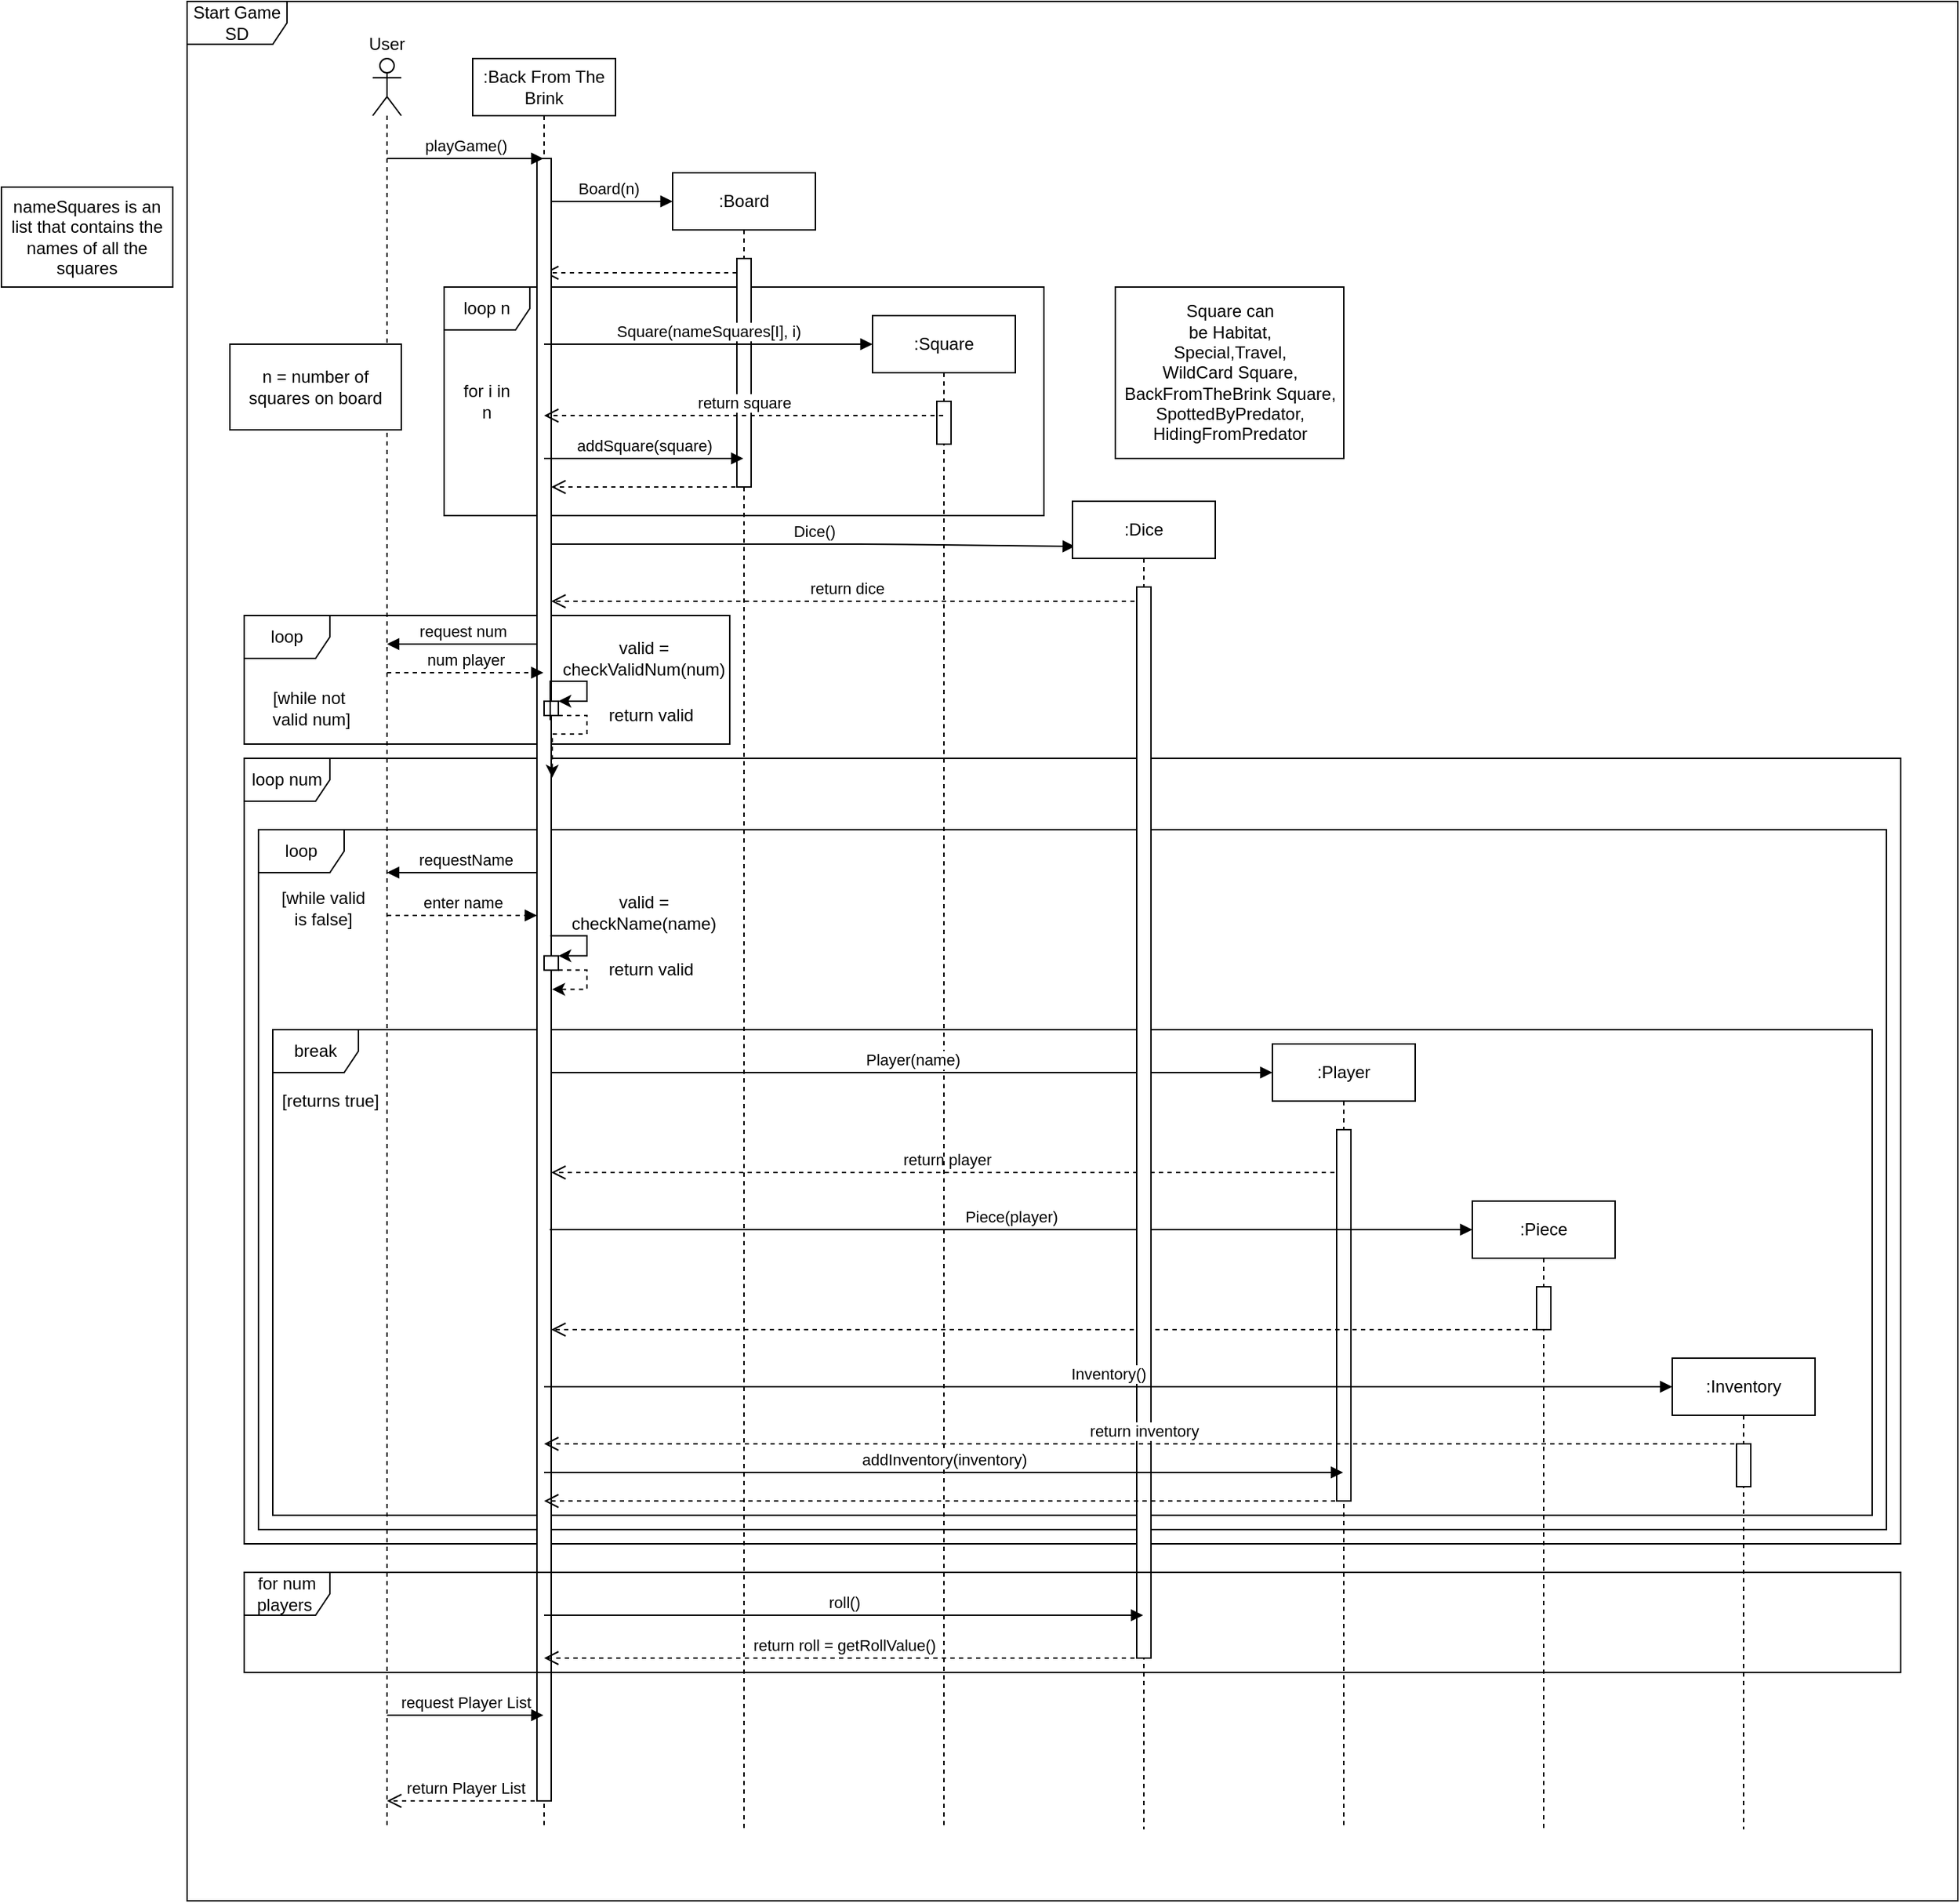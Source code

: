 <mxfile version="13.10.7" type="device"><diagram id="G4HmESQTzpHWLFLgAaE-" name="Page-1"><mxGraphModel dx="2554" dy="947" grid="1" gridSize="10" guides="1" tooltips="1" connect="1" arrows="1" fold="1" page="1" pageScale="1" pageWidth="827" pageHeight="1169" math="0" shadow="0"><root><mxCell id="0"/><mxCell id="1" parent="0"/><mxCell id="XjFpFOUz0O3G0IJD6dk8-18" value="loop n" style="shape=umlFrame;whiteSpace=wrap;html=1;" parent="1" vertex="1"><mxGeometry x="220" y="200" width="420" height="160" as="geometry"/></mxCell><mxCell id="j199UC3N-cG8pIH6lZQa-1" value="Start Game SD" style="shape=umlFrame;whiteSpace=wrap;html=1;width=70;height=30;" parent="1" vertex="1"><mxGeometry x="40" width="1240" height="1330" as="geometry"/></mxCell><mxCell id="XjFpFOUz0O3G0IJD6dk8-43" value="loop num" style="shape=umlFrame;whiteSpace=wrap;html=1;" parent="1" vertex="1"><mxGeometry x="80" y="530" width="1160" height="550" as="geometry"/></mxCell><mxCell id="XjFpFOUz0O3G0IJD6dk8-44" value="loop" style="shape=umlFrame;whiteSpace=wrap;html=1;" parent="1" vertex="1"><mxGeometry x="90" y="580" width="1140" height="490" as="geometry"/></mxCell><mxCell id="XjFpFOUz0O3G0IJD6dk8-47" value="break" style="shape=umlFrame;whiteSpace=wrap;html=1;" parent="1" vertex="1"><mxGeometry x="100" y="720" width="1120" height="340" as="geometry"/></mxCell><mxCell id="XjFpFOUz0O3G0IJD6dk8-41" value="return player" style="html=1;verticalAlign=bottom;endArrow=open;endSize=8;dashed=1;" parent="1" source="XjFpFOUz0O3G0IJD6dk8-37" edge="1"><mxGeometry relative="1" as="geometry"><mxPoint x="705" y="820" as="sourcePoint"/><mxPoint x="295" y="820" as="targetPoint"/></mxGeometry></mxCell><mxCell id="j199UC3N-cG8pIH6lZQa-17" value="loop" style="shape=umlFrame;whiteSpace=wrap;html=1;" parent="1" vertex="1"><mxGeometry x="80" y="430" width="340" height="90" as="geometry"/></mxCell><mxCell id="XjFpFOUz0O3G0IJD6dk8-13" value="Board(n)" style="html=1;verticalAlign=bottom;endArrow=block;" parent="1" source="XjFpFOUz0O3G0IJD6dk8-4" edge="1"><mxGeometry width="80" relative="1" as="geometry"><mxPoint x="370" y="280" as="sourcePoint"/><mxPoint x="380" y="140" as="targetPoint"/><Array as="points"><mxPoint x="360" y="140"/></Array></mxGeometry></mxCell><mxCell id="XjFpFOUz0O3G0IJD6dk8-42" value="return Player List" style="html=1;verticalAlign=bottom;endArrow=open;dashed=1;endSize=8;" parent="1" edge="1" target="XjFpFOUz0O3G0IJD6dk8-3" source="XjFpFOUz0O3G0IJD6dk8-4"><mxGeometry relative="1" as="geometry"><mxPoint x="290.18" y="1180" as="sourcePoint"/><mxPoint x="180.004" y="1180" as="targetPoint"/><Array as="points"><mxPoint x="261" y="1260"/></Array></mxGeometry></mxCell><mxCell id="XjFpFOUz0O3G0IJD6dk8-32" value="requestName" style="html=1;verticalAlign=bottom;endArrow=block;exitX=0.5;exitY=0.63;exitDx=0;exitDy=0;exitPerimeter=0;" parent="1" edge="1"><mxGeometry width="80" relative="1" as="geometry"><mxPoint x="290.68" y="610.0" as="sourcePoint"/><mxPoint x="180.004" y="610.0" as="targetPoint"/></mxGeometry></mxCell><mxCell id="XjFpFOUz0O3G0IJD6dk8-14" value="" style="html=1;verticalAlign=bottom;endArrow=open;dashed=1;endSize=8;" parent="1" source="XjFpFOUz0O3G0IJD6dk8-15" target="XjFpFOUz0O3G0IJD6dk8-4" edge="1"><mxGeometry relative="1" as="geometry"><mxPoint x="440" y="200" as="sourcePoint"/><mxPoint x="296" y="200" as="targetPoint"/><Array as="points"><mxPoint x="410" y="190"/><mxPoint x="360" y="190"/></Array></mxGeometry></mxCell><mxCell id="XjFpFOUz0O3G0IJD6dk8-3" value="" style="shape=umlLifeline;participant=umlActor;perimeter=lifelinePerimeter;whiteSpace=wrap;html=1;container=1;collapsible=0;recursiveResize=0;verticalAlign=top;spacingTop=36;outlineConnect=0;" parent="1" vertex="1"><mxGeometry x="170" y="40" width="20" height="1240" as="geometry"/></mxCell><mxCell id="XjFpFOUz0O3G0IJD6dk8-4" value=":Back From The Brink" style="shape=umlLifeline;perimeter=lifelinePerimeter;whiteSpace=wrap;html=1;container=1;collapsible=0;recursiveResize=0;outlineConnect=0;" parent="1" vertex="1"><mxGeometry x="240" y="40" width="100" height="1240" as="geometry"/></mxCell><mxCell id="XjFpFOUz0O3G0IJD6dk8-39" value="" style="html=1;points=[];perimeter=orthogonalPerimeter;" parent="XjFpFOUz0O3G0IJD6dk8-4" vertex="1"><mxGeometry x="45" y="70" width="10" height="1150" as="geometry"/></mxCell><mxCell id="XjFpFOUz0O3G0IJD6dk8-5" value=":Board" style="shape=umlLifeline;perimeter=lifelinePerimeter;whiteSpace=wrap;html=1;container=1;collapsible=0;recursiveResize=0;outlineConnect=0;" parent="1" vertex="1"><mxGeometry x="380" y="120" width="100" height="1160" as="geometry"/></mxCell><mxCell id="XjFpFOUz0O3G0IJD6dk8-15" value="" style="html=1;points=[];perimeter=orthogonalPerimeter;" parent="XjFpFOUz0O3G0IJD6dk8-5" vertex="1"><mxGeometry x="45" y="60" width="10" height="160" as="geometry"/></mxCell><mxCell id="XjFpFOUz0O3G0IJD6dk8-7" value="playGame()" style="html=1;verticalAlign=bottom;endArrow=block;" parent="1" source="XjFpFOUz0O3G0IJD6dk8-3" target="XjFpFOUz0O3G0IJD6dk8-4" edge="1"><mxGeometry width="80" relative="1" as="geometry"><mxPoint x="370" y="280" as="sourcePoint"/><mxPoint x="450" y="280" as="targetPoint"/><Array as="points"><mxPoint x="210" y="110"/></Array></mxGeometry></mxCell><mxCell id="XjFpFOUz0O3G0IJD6dk8-11" value="User" style="text;html=1;strokeColor=none;fillColor=none;align=center;verticalAlign=middle;whiteSpace=wrap;rounded=0;" parent="1" vertex="1"><mxGeometry x="160" y="20" width="40" height="20" as="geometry"/></mxCell><mxCell id="XjFpFOUz0O3G0IJD6dk8-19" value="for i in n" style="text;html=1;strokeColor=none;fillColor=none;align=center;verticalAlign=middle;whiteSpace=wrap;rounded=0;" parent="1" vertex="1"><mxGeometry x="230" y="270" width="40" height="20" as="geometry"/></mxCell><mxCell id="XjFpFOUz0O3G0IJD6dk8-20" value=":Square" style="shape=umlLifeline;perimeter=lifelinePerimeter;whiteSpace=wrap;html=1;container=1;collapsible=0;recursiveResize=0;outlineConnect=0;" parent="1" vertex="1"><mxGeometry x="520" y="220" width="100" height="1060" as="geometry"/></mxCell><mxCell id="XjFpFOUz0O3G0IJD6dk8-23" value="" style="html=1;points=[];perimeter=orthogonalPerimeter;" parent="XjFpFOUz0O3G0IJD6dk8-20" vertex="1"><mxGeometry x="45" y="60" width="10" height="30" as="geometry"/></mxCell><mxCell id="XjFpFOUz0O3G0IJD6dk8-25" value="" style="html=1;verticalAlign=bottom;endArrow=open;dashed=1;endSize=8;" parent="1" edge="1"><mxGeometry relative="1" as="geometry"><mxPoint x="430" y="340" as="sourcePoint"/><mxPoint x="295" y="340" as="targetPoint"/><Array as="points"><mxPoint x="375" y="340"/></Array></mxGeometry></mxCell><mxCell id="XjFpFOUz0O3G0IJD6dk8-27" value="num player" style="html=1;verticalAlign=bottom;endArrow=block;dashed=1;" parent="1" source="XjFpFOUz0O3G0IJD6dk8-3" target="XjFpFOUz0O3G0IJD6dk8-4" edge="1"><mxGeometry width="80" relative="1" as="geometry"><mxPoint x="180" y="490" as="sourcePoint"/><mxPoint x="286" y="489" as="targetPoint"/><Array as="points"><mxPoint x="250" y="470"/></Array></mxGeometry></mxCell><mxCell id="XjFpFOUz0O3G0IJD6dk8-33" value="enter name" style="html=1;verticalAlign=bottom;endArrow=block;dashed=1;" parent="1" target="XjFpFOUz0O3G0IJD6dk8-39" edge="1"><mxGeometry width="80" relative="1" as="geometry"><mxPoint x="180" y="640" as="sourcePoint"/><mxPoint x="280" y="640" as="targetPoint"/></mxGeometry></mxCell><mxCell id="XjFpFOUz0O3G0IJD6dk8-36" value="Player(name)" style="html=1;verticalAlign=bottom;endArrow=block;" parent="1" edge="1"><mxGeometry width="80" relative="1" as="geometry"><mxPoint x="295" y="750" as="sourcePoint"/><mxPoint x="800" y="750" as="targetPoint"/></mxGeometry></mxCell><mxCell id="XjFpFOUz0O3G0IJD6dk8-37" value=":Player" style="shape=umlLifeline;perimeter=lifelinePerimeter;whiteSpace=wrap;html=1;container=1;collapsible=0;recursiveResize=0;outlineConnect=0;" parent="1" vertex="1"><mxGeometry x="800" y="730" width="100" height="550" as="geometry"/></mxCell><mxCell id="XjFpFOUz0O3G0IJD6dk8-38" value="" style="html=1;points=[];perimeter=orthogonalPerimeter;" parent="XjFpFOUz0O3G0IJD6dk8-37" vertex="1"><mxGeometry x="45" y="60" width="10" height="260" as="geometry"/></mxCell><mxCell id="XjFpFOUz0O3G0IJD6dk8-45" value="[while valid &lt;br&gt;is false]" style="text;html=1;align=center;verticalAlign=middle;resizable=0;points=[];autosize=1;" parent="1" vertex="1"><mxGeometry x="90" y="610" width="90" height="50" as="geometry"/></mxCell><mxCell id="XjFpFOUz0O3G0IJD6dk8-48" value="[returns true]" style="text;html=1;align=center;verticalAlign=middle;resizable=0;points=[];autosize=1;" parent="1" vertex="1"><mxGeometry x="100" y="760" width="80" height="20" as="geometry"/></mxCell><mxCell id="j199UC3N-cG8pIH6lZQa-8" value="Dice()" style="html=1;verticalAlign=bottom;endArrow=block;entryX=0.017;entryY=0.034;entryDx=0;entryDy=0;entryPerimeter=0;" parent="1" source="XjFpFOUz0O3G0IJD6dk8-39" target="j199UC3N-cG8pIH6lZQa-2" edge="1"><mxGeometry width="80" relative="1" as="geometry"><mxPoint x="580" y="390" as="sourcePoint"/><mxPoint x="660" y="390" as="targetPoint"/><Array as="points"><mxPoint x="520" y="380"/></Array></mxGeometry></mxCell><mxCell id="j199UC3N-cG8pIH6lZQa-9" value="return dice" style="html=1;verticalAlign=bottom;endArrow=open;dashed=1;endSize=8;" parent="1" source="j199UC3N-cG8pIH6lZQa-2" target="XjFpFOUz0O3G0IJD6dk8-39" edge="1"><mxGeometry relative="1" as="geometry"><mxPoint x="432.5" y="450" as="sourcePoint"/><mxPoint x="297.5" y="450" as="targetPoint"/><Array as="points"><mxPoint x="550" y="420"/></Array></mxGeometry></mxCell><mxCell id="j199UC3N-cG8pIH6lZQa-10" value=":Piece" style="shape=umlLifeline;perimeter=lifelinePerimeter;whiteSpace=wrap;html=1;container=1;collapsible=0;recursiveResize=0;outlineConnect=0;" parent="1" vertex="1"><mxGeometry x="940" y="840" width="100" height="440" as="geometry"/></mxCell><mxCell id="j199UC3N-cG8pIH6lZQa-12" value="" style="html=1;points=[];perimeter=orthogonalPerimeter;" parent="j199UC3N-cG8pIH6lZQa-10" vertex="1"><mxGeometry x="45" y="60" width="10" height="30" as="geometry"/></mxCell><mxCell id="j199UC3N-cG8pIH6lZQa-11" value="Piece(player)" style="html=1;verticalAlign=bottom;endArrow=block;" parent="1" edge="1"><mxGeometry width="80" relative="1" as="geometry"><mxPoint x="294" y="860" as="sourcePoint"/><mxPoint x="940" y="860" as="targetPoint"/></mxGeometry></mxCell><mxCell id="j199UC3N-cG8pIH6lZQa-13" value="" style="html=1;verticalAlign=bottom;endArrow=open;endSize=8;dashed=1;" parent="1" source="j199UC3N-cG8pIH6lZQa-12" edge="1"><mxGeometry relative="1" as="geometry"><mxPoint x="849.5" y="930" as="sourcePoint"/><mxPoint x="295" y="930" as="targetPoint"/></mxGeometry></mxCell><mxCell id="j199UC3N-cG8pIH6lZQa-16" value="request num" style="html=1;verticalAlign=bottom;endArrow=block;" parent="1" target="XjFpFOUz0O3G0IJD6dk8-3" edge="1"><mxGeometry width="80" relative="1" as="geometry"><mxPoint x="285" y="450" as="sourcePoint"/><mxPoint x="299.5" y="490" as="targetPoint"/><Array as="points"><mxPoint x="270" y="450"/></Array></mxGeometry></mxCell><mxCell id="j199UC3N-cG8pIH6lZQa-18" value="[while not&lt;br&gt;&amp;nbsp;valid num]" style="text;html=1;align=center;verticalAlign=middle;resizable=0;points=[];autosize=1;" parent="1" vertex="1"><mxGeometry x="90" y="480" width="70" height="30" as="geometry"/></mxCell><mxCell id="j199UC3N-cG8pIH6lZQa-22" value="valid = checkValidNum(num)" style="text;html=1;strokeColor=none;fillColor=none;align=center;verticalAlign=middle;whiteSpace=wrap;rounded=0;" parent="1" vertex="1"><mxGeometry x="340" y="450" width="40" height="20" as="geometry"/></mxCell><mxCell id="j199UC3N-cG8pIH6lZQa-2" value=":Dice" style="shape=umlLifeline;perimeter=lifelinePerimeter;whiteSpace=wrap;html=1;container=1;collapsible=0;recursiveResize=0;outlineConnect=0;" parent="1" vertex="1"><mxGeometry x="660" y="350" width="100" height="930" as="geometry"/></mxCell><mxCell id="j199UC3N-cG8pIH6lZQa-6" value="" style="html=1;points=[];perimeter=orthogonalPerimeter;" parent="j199UC3N-cG8pIH6lZQa-2" vertex="1"><mxGeometry x="45" y="60" width="10" height="750" as="geometry"/></mxCell><mxCell id="TxVGsGsQsq2__FSiZ8od-1" value=":Inventory" style="shape=umlLifeline;perimeter=lifelinePerimeter;whiteSpace=wrap;html=1;container=1;collapsible=0;recursiveResize=0;outlineConnect=0;" parent="1" vertex="1"><mxGeometry x="1080" y="950" width="100" height="330" as="geometry"/></mxCell><mxCell id="TxVGsGsQsq2__FSiZ8od-2" value="" style="html=1;points=[];perimeter=orthogonalPerimeter;" parent="TxVGsGsQsq2__FSiZ8od-1" vertex="1"><mxGeometry x="45" y="60" width="10" height="30" as="geometry"/></mxCell><mxCell id="TxVGsGsQsq2__FSiZ8od-3" value="Inventory()" style="html=1;verticalAlign=bottom;endArrow=block;" parent="1" source="XjFpFOUz0O3G0IJD6dk8-4" edge="1"><mxGeometry width="80" relative="1" as="geometry"><mxPoint x="434" y="970" as="sourcePoint"/><mxPoint x="1080" y="970" as="targetPoint"/></mxGeometry></mxCell><mxCell id="TxVGsGsQsq2__FSiZ8od-4" value="return inventory" style="html=1;verticalAlign=bottom;endArrow=open;endSize=8;dashed=1;" parent="1" source="TxVGsGsQsq2__FSiZ8od-1" target="XjFpFOUz0O3G0IJD6dk8-4" edge="1"><mxGeometry relative="1" as="geometry"><mxPoint x="1130" y="1040" as="sourcePoint"/><mxPoint x="850" y="1040" as="targetPoint"/><Array as="points"><mxPoint x="990" y="1010"/></Array></mxGeometry></mxCell><mxCell id="TxVGsGsQsq2__FSiZ8od-5" value="" style="html=1;verticalAlign=bottom;endArrow=open;endSize=8;dashed=1;" parent="1" target="XjFpFOUz0O3G0IJD6dk8-4" edge="1"><mxGeometry relative="1" as="geometry"><mxPoint x="850" y="1050" as="sourcePoint"/><mxPoint x="570" y="1050" as="targetPoint"/></mxGeometry></mxCell><mxCell id="OqYefLpBPD6iz85sGEel-3" value="request Player List" style="html=1;verticalAlign=bottom;endArrow=block;" parent="1" source="XjFpFOUz0O3G0IJD6dk8-3" target="XjFpFOUz0O3G0IJD6dk8-4" edge="1"><mxGeometry width="80" relative="1" as="geometry"><mxPoint x="490" y="1130" as="sourcePoint"/><mxPoint x="570" y="1130" as="targetPoint"/><Array as="points"><mxPoint x="250" y="1200"/></Array></mxGeometry></mxCell><mxCell id="HGq6jRHwzlDD1spIpZ0g-1" value="return square" style="html=1;verticalAlign=bottom;endArrow=open;dashed=1;endSize=8;" parent="1" source="XjFpFOUz0O3G0IJD6dk8-20" target="XjFpFOUz0O3G0IJD6dk8-4" edge="1"><mxGeometry relative="1" as="geometry"><mxPoint x="510" y="320" as="sourcePoint"/><mxPoint x="300" y="290" as="targetPoint"/><Array as="points"><mxPoint x="440" y="290"/></Array></mxGeometry></mxCell><mxCell id="HGq6jRHwzlDD1spIpZ0g-2" value="addSquare(square)" style="html=1;verticalAlign=bottom;endArrow=block;" parent="1" source="XjFpFOUz0O3G0IJD6dk8-4" target="XjFpFOUz0O3G0IJD6dk8-5" edge="1"><mxGeometry width="80" relative="1" as="geometry"><mxPoint x="430" y="260" as="sourcePoint"/><mxPoint x="510" y="260" as="targetPoint"/><Array as="points"><mxPoint x="360" y="320"/><mxPoint x="420" y="320"/></Array></mxGeometry></mxCell><mxCell id="HGq6jRHwzlDD1spIpZ0g-4" value="addInventory(inventory)" style="html=1;verticalAlign=bottom;endArrow=block;" parent="1" source="XjFpFOUz0O3G0IJD6dk8-4" target="XjFpFOUz0O3G0IJD6dk8-37" edge="1"><mxGeometry width="80" relative="1" as="geometry"><mxPoint x="650" y="1010" as="sourcePoint"/><mxPoint x="730" y="1010" as="targetPoint"/><Array as="points"><mxPoint x="580" y="1030"/></Array></mxGeometry></mxCell><mxCell id="HGq6jRHwzlDD1spIpZ0g-7" style="edgeStyle=orthogonalEdgeStyle;rounded=0;orthogonalLoop=1;jettySize=auto;html=1;exitX=1;exitY=1;exitDx=0;exitDy=0;entryX=1.069;entryY=0.377;entryDx=0;entryDy=0;entryPerimeter=0;dashed=1;" parent="1" source="HGq6jRHwzlDD1spIpZ0g-5" target="XjFpFOUz0O3G0IJD6dk8-39" edge="1"><mxGeometry relative="1" as="geometry"><Array as="points"><mxPoint x="320" y="500"/><mxPoint x="320" y="513"/></Array></mxGeometry></mxCell><mxCell id="HGq6jRHwzlDD1spIpZ0g-5" value="" style="rounded=0;whiteSpace=wrap;html=1;" parent="1" vertex="1"><mxGeometry x="290" y="490" width="10" height="10" as="geometry"/></mxCell><mxCell id="HGq6jRHwzlDD1spIpZ0g-6" value="" style="endArrow=classic;html=1;exitX=0.931;exitY=0.342;exitDx=0;exitDy=0;exitPerimeter=0;entryX=1;entryY=0;entryDx=0;entryDy=0;edgeStyle=orthogonalEdgeStyle;rounded=0;" parent="1" source="XjFpFOUz0O3G0IJD6dk8-39" target="HGq6jRHwzlDD1spIpZ0g-5" edge="1"><mxGeometry width="50" height="50" relative="1" as="geometry"><mxPoint x="350" y="510" as="sourcePoint"/><mxPoint x="400" y="460" as="targetPoint"/><Array as="points"><mxPoint x="320" y="476"/><mxPoint x="320" y="490"/></Array></mxGeometry></mxCell><mxCell id="HGq6jRHwzlDD1spIpZ0g-8" value="return valid" style="text;html=1;strokeColor=none;fillColor=none;align=center;verticalAlign=middle;whiteSpace=wrap;rounded=0;" parent="1" vertex="1"><mxGeometry x="330" y="490" width="70" height="20" as="geometry"/></mxCell><mxCell id="HGq6jRHwzlDD1spIpZ0g-17" value="valid = checkName(name)" style="text;html=1;strokeColor=none;fillColor=none;align=center;verticalAlign=middle;whiteSpace=wrap;rounded=0;" parent="1" vertex="1"><mxGeometry x="340" y="628.3" width="40" height="20" as="geometry"/></mxCell><mxCell id="HGq6jRHwzlDD1spIpZ0g-18" style="edgeStyle=orthogonalEdgeStyle;rounded=0;orthogonalLoop=1;jettySize=auto;html=1;exitX=1;exitY=1;exitDx=0;exitDy=0;entryX=1.069;entryY=0.377;entryDx=0;entryDy=0;entryPerimeter=0;dashed=1;" parent="1" source="HGq6jRHwzlDD1spIpZ0g-19" edge="1"><mxGeometry relative="1" as="geometry"><mxPoint x="295.69" y="691.69" as="targetPoint"/><Array as="points"><mxPoint x="320" y="678.3"/><mxPoint x="320" y="691.3"/></Array></mxGeometry></mxCell><mxCell id="HGq6jRHwzlDD1spIpZ0g-19" value="" style="rounded=0;whiteSpace=wrap;html=1;" parent="1" vertex="1"><mxGeometry x="290" y="668.3" width="10" height="10" as="geometry"/></mxCell><mxCell id="HGq6jRHwzlDD1spIpZ0g-20" value="" style="endArrow=classic;html=1;exitX=0.931;exitY=0.342;exitDx=0;exitDy=0;exitPerimeter=0;entryX=1;entryY=0;entryDx=0;entryDy=0;edgeStyle=orthogonalEdgeStyle;rounded=0;" parent="1" target="HGq6jRHwzlDD1spIpZ0g-19" edge="1"><mxGeometry width="50" height="50" relative="1" as="geometry"><mxPoint x="294.31" y="654.24" as="sourcePoint"/><mxPoint x="400" y="638.3" as="targetPoint"/><Array as="points"><mxPoint x="320" y="654.3"/><mxPoint x="320" y="668.3"/></Array></mxGeometry></mxCell><mxCell id="HGq6jRHwzlDD1spIpZ0g-21" value="return valid" style="text;html=1;strokeColor=none;fillColor=none;align=center;verticalAlign=middle;whiteSpace=wrap;rounded=0;" parent="1" vertex="1"><mxGeometry x="330" y="668.3" width="70" height="20" as="geometry"/></mxCell><mxCell id="XjFpFOUz0O3G0IJD6dk8-22" value="Square(nameSquares[I], i)" style="html=1;verticalAlign=bottom;endArrow=block;" parent="1" source="XjFpFOUz0O3G0IJD6dk8-4" edge="1"><mxGeometry width="80" relative="1" as="geometry"><mxPoint x="370" y="270" as="sourcePoint"/><mxPoint x="520" y="240" as="targetPoint"/><Array as="points"><mxPoint x="370" y="240"/></Array></mxGeometry></mxCell><mxCell id="0elEi8pwtI8lcpCAjIKG-2" value="" style="rounded=0;whiteSpace=wrap;html=1;" parent="1" vertex="1"><mxGeometry x="690" y="200" width="160" height="120" as="geometry"/></mxCell><mxCell id="0elEi8pwtI8lcpCAjIKG-1" value="Square can &lt;br&gt;be Habitat,&lt;br&gt;Special,Travel,&lt;br&gt;WildCard Square,&lt;br&gt;BackFromTheBrink Square,&lt;br&gt;SpottedByPredator, &lt;br&gt;HidingFromPredator" style="text;html=1;align=center;verticalAlign=middle;resizable=0;points=[];autosize=1;" parent="1" vertex="1"><mxGeometry x="690" y="210" width="160" height="100" as="geometry"/></mxCell><mxCell id="hH4fJHUQKkU-GdnOPuQK-1" value="nameSquares is an list that contains the names of all the squares" style="rounded=0;whiteSpace=wrap;html=1;" parent="1" vertex="1"><mxGeometry x="-90" y="130" width="120" height="70" as="geometry"/></mxCell><mxCell id="H3FR7JxRMtH4UwD_QfYm-1" value="for num players&amp;nbsp;" style="shape=umlFrame;whiteSpace=wrap;html=1;" vertex="1" parent="1"><mxGeometry x="80" y="1100" width="1160" height="70" as="geometry"/></mxCell><mxCell id="H3FR7JxRMtH4UwD_QfYm-2" value="roll()" style="html=1;verticalAlign=bottom;endArrow=block;" edge="1" parent="1" source="XjFpFOUz0O3G0IJD6dk8-4" target="j199UC3N-cG8pIH6lZQa-2"><mxGeometry width="80" relative="1" as="geometry"><mxPoint x="305" y="390" as="sourcePoint"/><mxPoint x="671.7" y="391.62" as="targetPoint"/><Array as="points"><mxPoint x="580" y="1130"/></Array></mxGeometry></mxCell><mxCell id="H3FR7JxRMtH4UwD_QfYm-4" value="return roll = getRollValue()" style="html=1;verticalAlign=bottom;endArrow=open;dashed=1;endSize=8;" edge="1" parent="1" source="j199UC3N-cG8pIH6lZQa-2" target="XjFpFOUz0O3G0IJD6dk8-4"><mxGeometry relative="1" as="geometry"><mxPoint x="299.5" y="1270" as="sourcePoint"/><mxPoint x="290" y="1270" as="targetPoint"/><Array as="points"><mxPoint x="380" y="1160"/></Array></mxGeometry></mxCell><mxCell id="H3FR7JxRMtH4UwD_QfYm-6" value="n = number of squares on board" style="rounded=0;whiteSpace=wrap;html=1;" vertex="1" parent="1"><mxGeometry x="70" y="240" width="120" height="60" as="geometry"/></mxCell></root></mxGraphModel></diagram></mxfile>